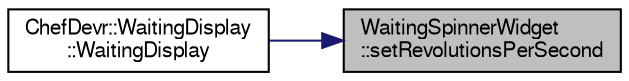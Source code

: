 digraph "WaitingSpinnerWidget::setRevolutionsPerSecond"
{
 // LATEX_PDF_SIZE
  edge [fontname="FreeSans",fontsize="10",labelfontname="FreeSans",labelfontsize="10"];
  node [fontname="FreeSans",fontsize="10",shape=record];
  rankdir="RL";
  Node91 [label="WaitingSpinnerWidget\l::setRevolutionsPerSecond",height=0.2,width=0.4,color="black", fillcolor="grey75", style="filled", fontcolor="black",tooltip=" "];
  Node91 -> Node92 [dir="back",color="midnightblue",fontsize="10",style="solid",fontname="FreeSans"];
  Node92 [label="ChefDevr::WaitingDisplay\l::WaitingDisplay",height=0.2,width=0.4,color="black", fillcolor="white", style="filled",URL="$class_chef_devr_1_1_waiting_display.html#aaf2fee02910d6d1f5a9e6f5a166e5ab1",tooltip=" "];
}
